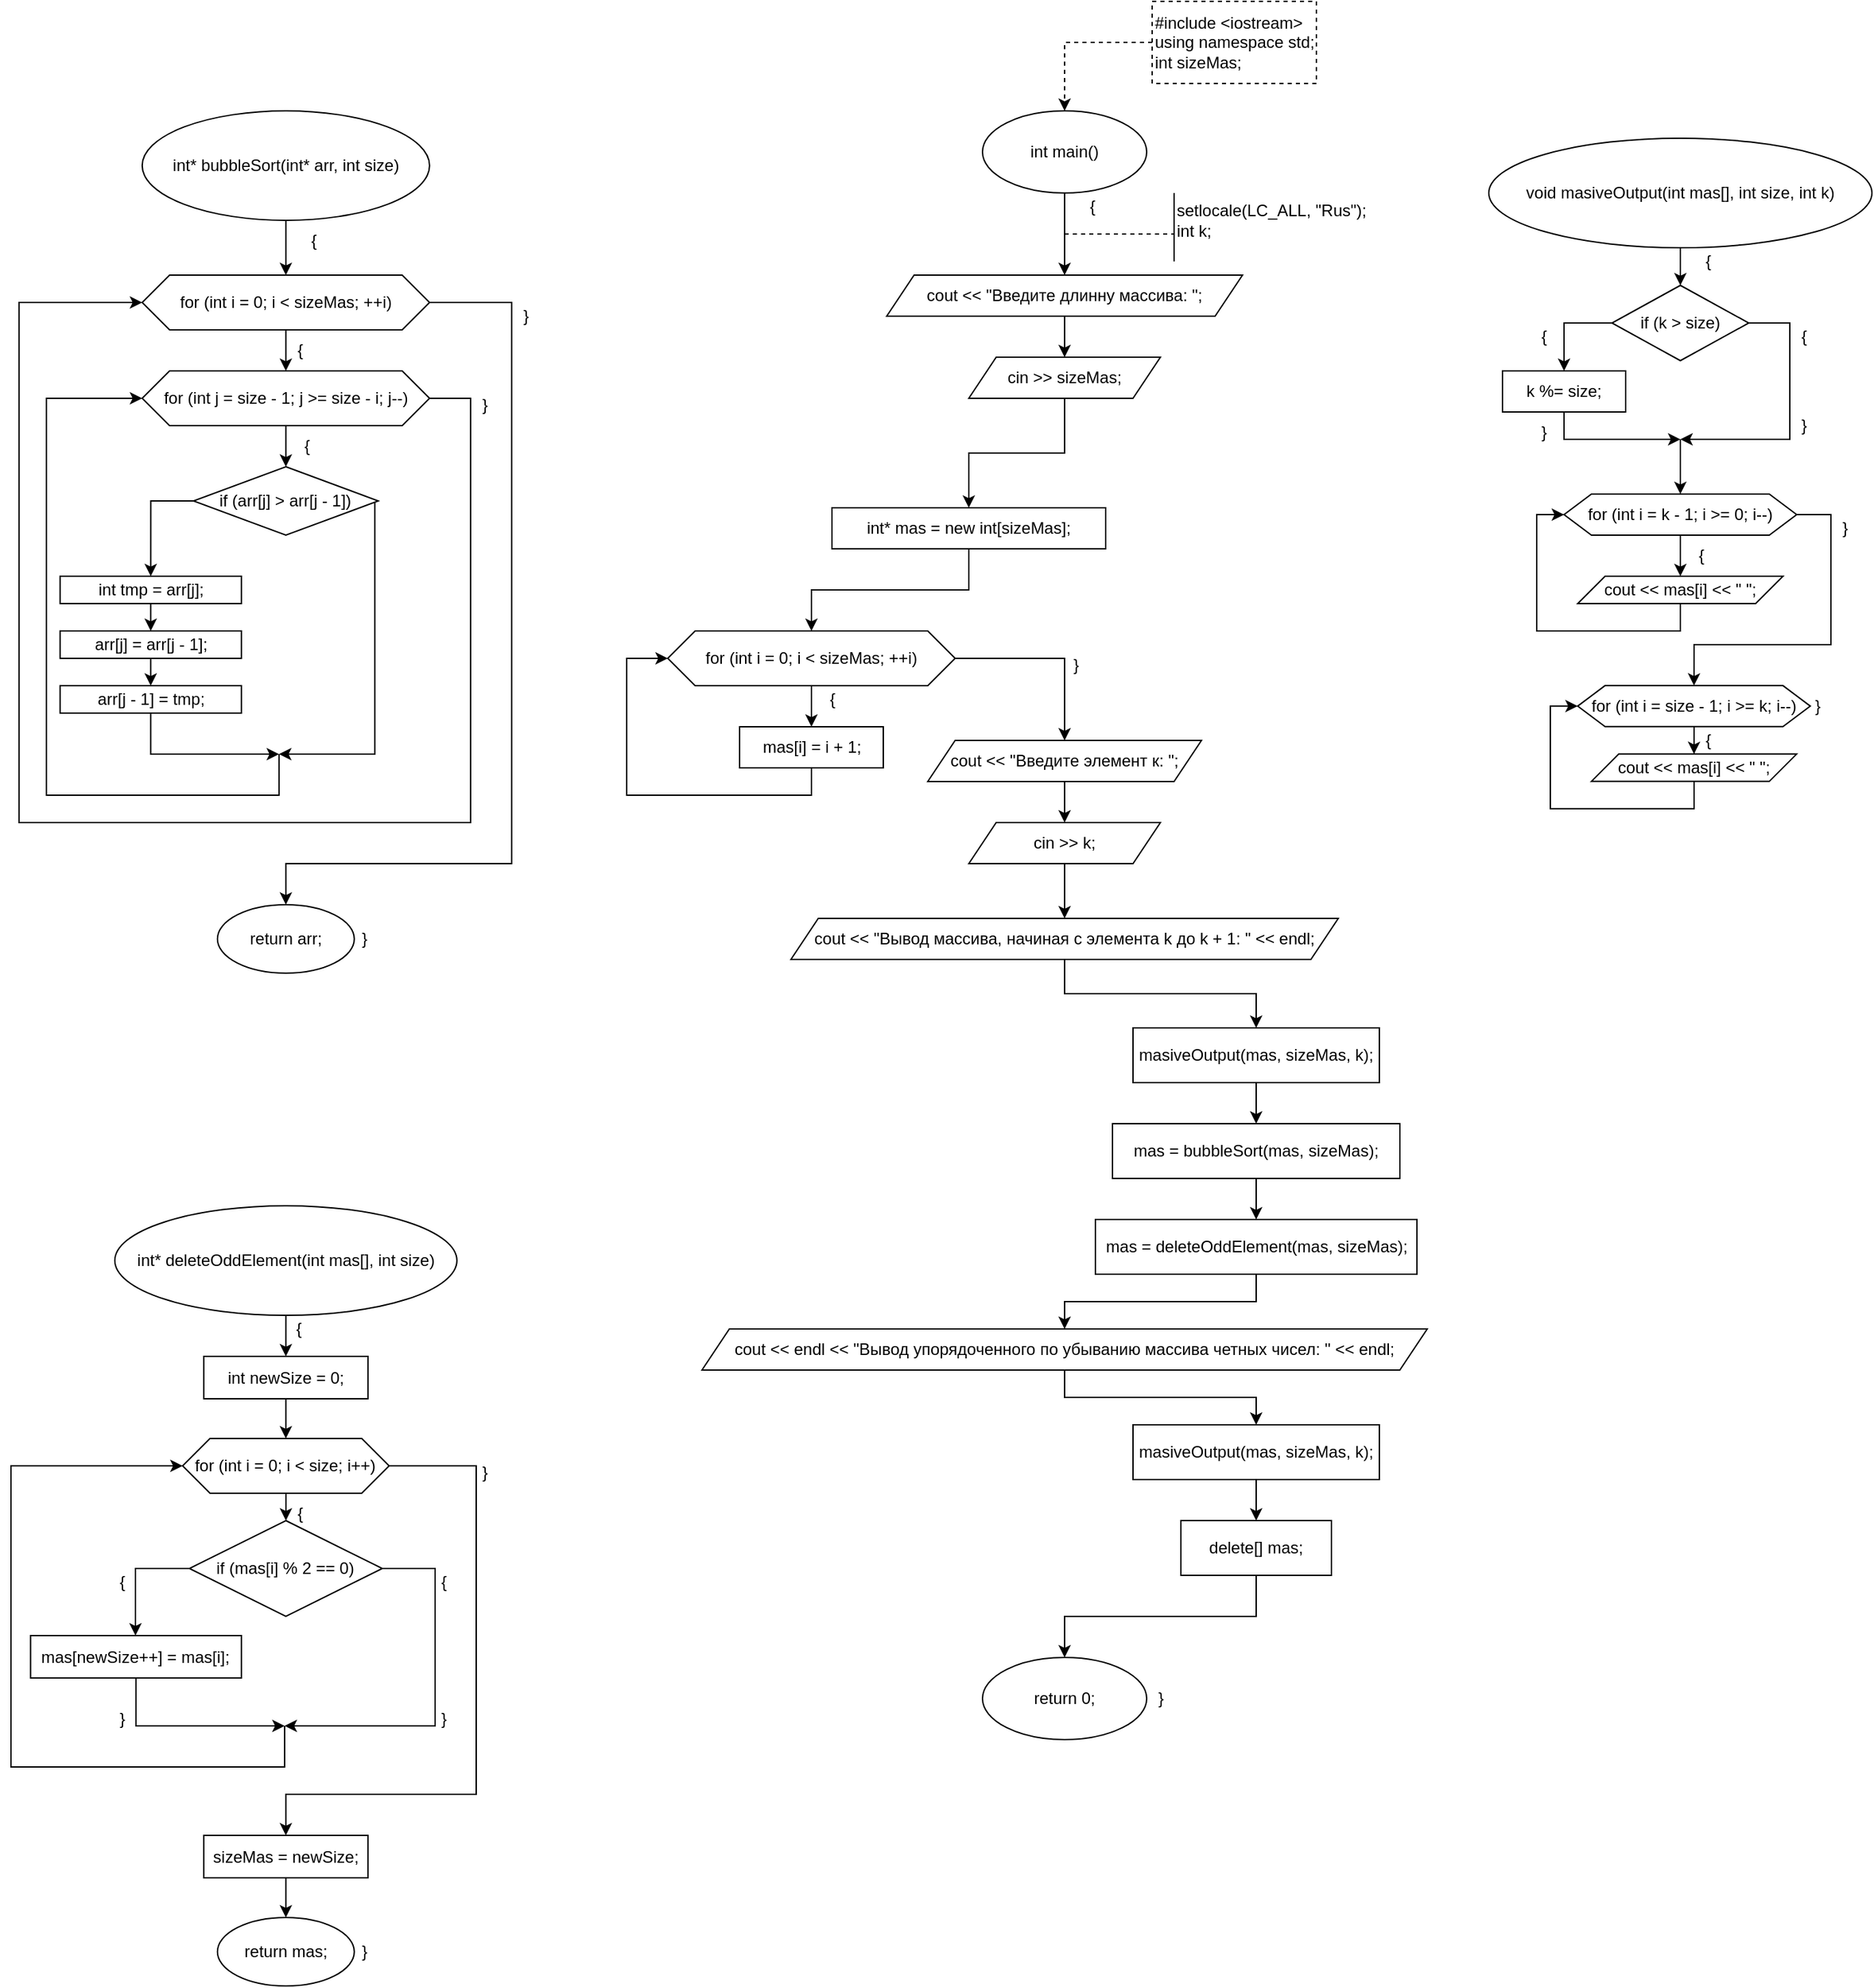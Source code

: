<mxfile version="20.8.16" type="device"><diagram name="Страница 1" id="vU2kvbNU-Gr-jd0gziIo"><mxGraphModel dx="1825" dy="1197" grid="1" gridSize="10" guides="1" tooltips="1" connect="1" arrows="1" fold="1" page="1" pageScale="1" pageWidth="827" pageHeight="1169" math="0" shadow="0"><root><mxCell id="0"/><mxCell id="1" parent="0"/><mxCell id="KVz76i5MHWhz8KawDyXK-8" style="edgeStyle=orthogonalEdgeStyle;rounded=0;orthogonalLoop=1;jettySize=auto;html=1;entryX=0.5;entryY=0;entryDx=0;entryDy=0;" edge="1" parent="1" source="KVz76i5MHWhz8KawDyXK-1" target="KVz76i5MHWhz8KawDyXK-6"><mxGeometry relative="1" as="geometry"/></mxCell><mxCell id="KVz76i5MHWhz8KawDyXK-1" value="int main()" style="ellipse;whiteSpace=wrap;html=1;" vertex="1" parent="1"><mxGeometry x="290" y="190" width="120" height="60" as="geometry"/></mxCell><mxCell id="KVz76i5MHWhz8KawDyXK-3" style="edgeStyle=orthogonalEdgeStyle;rounded=0;orthogonalLoop=1;jettySize=auto;html=1;entryX=0.5;entryY=0;entryDx=0;entryDy=0;dashed=1;" edge="1" parent="1" source="KVz76i5MHWhz8KawDyXK-2" target="KVz76i5MHWhz8KawDyXK-1"><mxGeometry relative="1" as="geometry"/></mxCell><mxCell id="KVz76i5MHWhz8KawDyXK-2" value="&lt;div&gt;#include &amp;lt;iostream&amp;gt;&lt;/div&gt;&lt;div&gt;using namespace std;&lt;/div&gt;&lt;div&gt;int sizeMas;&lt;/div&gt;" style="rounded=0;whiteSpace=wrap;html=1;dashed=1;align=left;" vertex="1" parent="1"><mxGeometry x="414" y="110" width="120" height="60" as="geometry"/></mxCell><mxCell id="KVz76i5MHWhz8KawDyXK-9" style="edgeStyle=orthogonalEdgeStyle;rounded=0;orthogonalLoop=1;jettySize=auto;html=1;entryX=0.5;entryY=0;entryDx=0;entryDy=0;" edge="1" parent="1" source="KVz76i5MHWhz8KawDyXK-6" target="KVz76i5MHWhz8KawDyXK-7"><mxGeometry relative="1" as="geometry"/></mxCell><mxCell id="KVz76i5MHWhz8KawDyXK-6" value="cout &amp;lt;&amp;lt; &quot;Введите длинну массива: &quot;;" style="shape=parallelogram;perimeter=parallelogramPerimeter;whiteSpace=wrap;html=1;fixedSize=1;" vertex="1" parent="1"><mxGeometry x="220" y="310" width="260" height="30" as="geometry"/></mxCell><mxCell id="KVz76i5MHWhz8KawDyXK-22" style="edgeStyle=orthogonalEdgeStyle;rounded=0;orthogonalLoop=1;jettySize=auto;html=1;entryX=0.5;entryY=0;entryDx=0;entryDy=0;" edge="1" parent="1" source="KVz76i5MHWhz8KawDyXK-7" target="KVz76i5MHWhz8KawDyXK-20"><mxGeometry relative="1" as="geometry"/></mxCell><mxCell id="KVz76i5MHWhz8KawDyXK-7" value="cin &amp;gt;&amp;gt; sizeMas;" style="shape=parallelogram;perimeter=parallelogramPerimeter;whiteSpace=wrap;html=1;fixedSize=1;" vertex="1" parent="1"><mxGeometry x="280" y="370" width="140" height="30" as="geometry"/></mxCell><mxCell id="KVz76i5MHWhz8KawDyXK-10" value="" style="endArrow=none;dashed=1;html=1;rounded=0;" edge="1" parent="1"><mxGeometry width="50" height="50" relative="1" as="geometry"><mxPoint x="350" y="280" as="sourcePoint"/><mxPoint x="430" y="280" as="targetPoint"/></mxGeometry></mxCell><mxCell id="KVz76i5MHWhz8KawDyXK-11" value="" style="endArrow=none;html=1;rounded=0;" edge="1" parent="1"><mxGeometry width="50" height="50" relative="1" as="geometry"><mxPoint x="430" y="300" as="sourcePoint"/><mxPoint x="430" y="250" as="targetPoint"/></mxGeometry></mxCell><mxCell id="KVz76i5MHWhz8KawDyXK-13" value="&lt;div&gt;setlocale(LC_ALL, &quot;Rus&quot;);&lt;/div&gt;&lt;div&gt;&#9;int k;&lt;/div&gt;" style="text;html=1;align=left;verticalAlign=middle;resizable=0;points=[];autosize=1;strokeColor=none;fillColor=none;" vertex="1" parent="1"><mxGeometry x="430" y="250" width="160" height="40" as="geometry"/></mxCell><mxCell id="KVz76i5MHWhz8KawDyXK-37" style="edgeStyle=orthogonalEdgeStyle;rounded=0;orthogonalLoop=1;jettySize=auto;html=1;entryX=0.5;entryY=0;entryDx=0;entryDy=0;" edge="1" parent="1" source="KVz76i5MHWhz8KawDyXK-14" target="KVz76i5MHWhz8KawDyXK-36"><mxGeometry relative="1" as="geometry"/></mxCell><mxCell id="KVz76i5MHWhz8KawDyXK-14" value="cout &amp;lt;&amp;lt; &quot;Вывод массива, начиная с элемента k до k + 1: &quot; &amp;lt;&amp;lt; endl;" style="shape=parallelogram;perimeter=parallelogramPerimeter;whiteSpace=wrap;html=1;fixedSize=1;" vertex="1" parent="1"><mxGeometry x="150" y="780" width="400" height="30" as="geometry"/></mxCell><mxCell id="KVz76i5MHWhz8KawDyXK-23" style="edgeStyle=orthogonalEdgeStyle;rounded=0;orthogonalLoop=1;jettySize=auto;html=1;entryX=0.5;entryY=0;entryDx=0;entryDy=0;" edge="1" parent="1" source="KVz76i5MHWhz8KawDyXK-20" target="KVz76i5MHWhz8KawDyXK-21"><mxGeometry relative="1" as="geometry"/></mxCell><mxCell id="KVz76i5MHWhz8KawDyXK-20" value="int* mas = new int[sizeMas];" style="rounded=0;whiteSpace=wrap;html=1;" vertex="1" parent="1"><mxGeometry x="180" y="480" width="200" height="30" as="geometry"/></mxCell><mxCell id="KVz76i5MHWhz8KawDyXK-29" style="edgeStyle=orthogonalEdgeStyle;rounded=0;orthogonalLoop=1;jettySize=auto;html=1;entryX=0.5;entryY=0;entryDx=0;entryDy=0;" edge="1" parent="1" source="KVz76i5MHWhz8KawDyXK-21" target="KVz76i5MHWhz8KawDyXK-28"><mxGeometry relative="1" as="geometry"/></mxCell><mxCell id="KVz76i5MHWhz8KawDyXK-33" style="edgeStyle=orthogonalEdgeStyle;rounded=0;orthogonalLoop=1;jettySize=auto;html=1;entryX=0.5;entryY=0;entryDx=0;entryDy=0;" edge="1" parent="1" source="KVz76i5MHWhz8KawDyXK-21" target="KVz76i5MHWhz8KawDyXK-31"><mxGeometry relative="1" as="geometry"><Array as="points"><mxPoint x="350" y="590"/></Array></mxGeometry></mxCell><mxCell id="KVz76i5MHWhz8KawDyXK-21" value="for (int i = 0; i &amp;lt; sizeMas; ++i)" style="shape=hexagon;perimeter=hexagonPerimeter2;whiteSpace=wrap;html=1;fixedSize=1;" vertex="1" parent="1"><mxGeometry x="60" y="570" width="210" height="40" as="geometry"/></mxCell><mxCell id="KVz76i5MHWhz8KawDyXK-24" value="{" style="text;html=1;align=center;verticalAlign=middle;resizable=0;points=[];autosize=1;strokeColor=none;fillColor=none;" vertex="1" parent="1"><mxGeometry x="355" y="245" width="30" height="30" as="geometry"/></mxCell><mxCell id="KVz76i5MHWhz8KawDyXK-30" style="edgeStyle=orthogonalEdgeStyle;rounded=0;orthogonalLoop=1;jettySize=auto;html=1;entryX=0;entryY=0.5;entryDx=0;entryDy=0;" edge="1" parent="1" source="KVz76i5MHWhz8KawDyXK-28" target="KVz76i5MHWhz8KawDyXK-21"><mxGeometry relative="1" as="geometry"><Array as="points"><mxPoint x="165" y="690"/><mxPoint x="30" y="690"/><mxPoint x="30" y="590"/></Array></mxGeometry></mxCell><mxCell id="KVz76i5MHWhz8KawDyXK-28" value="mas[i] = i + 1;" style="rounded=0;whiteSpace=wrap;html=1;" vertex="1" parent="1"><mxGeometry x="112.5" y="640" width="105" height="30" as="geometry"/></mxCell><mxCell id="KVz76i5MHWhz8KawDyXK-34" style="edgeStyle=orthogonalEdgeStyle;rounded=0;orthogonalLoop=1;jettySize=auto;html=1;entryX=0.5;entryY=0;entryDx=0;entryDy=0;" edge="1" parent="1" source="KVz76i5MHWhz8KawDyXK-31" target="KVz76i5MHWhz8KawDyXK-32"><mxGeometry relative="1" as="geometry"/></mxCell><mxCell id="KVz76i5MHWhz8KawDyXK-31" value="cout &amp;lt;&amp;lt; &quot;Введите элемент к: &quot;;" style="shape=parallelogram;perimeter=parallelogramPerimeter;whiteSpace=wrap;html=1;fixedSize=1;" vertex="1" parent="1"><mxGeometry x="250" y="650" width="200" height="30" as="geometry"/></mxCell><mxCell id="KVz76i5MHWhz8KawDyXK-35" style="edgeStyle=orthogonalEdgeStyle;rounded=0;orthogonalLoop=1;jettySize=auto;html=1;entryX=0.5;entryY=0;entryDx=0;entryDy=0;" edge="1" parent="1" source="KVz76i5MHWhz8KawDyXK-32" target="KVz76i5MHWhz8KawDyXK-14"><mxGeometry relative="1" as="geometry"/></mxCell><mxCell id="KVz76i5MHWhz8KawDyXK-32" value="cin &amp;gt;&amp;gt; k;" style="shape=parallelogram;perimeter=parallelogramPerimeter;whiteSpace=wrap;html=1;fixedSize=1;" vertex="1" parent="1"><mxGeometry x="280" y="710" width="140" height="30" as="geometry"/></mxCell><mxCell id="KVz76i5MHWhz8KawDyXK-43" style="edgeStyle=orthogonalEdgeStyle;rounded=0;orthogonalLoop=1;jettySize=auto;html=1;entryX=0.5;entryY=0;entryDx=0;entryDy=0;" edge="1" parent="1" source="KVz76i5MHWhz8KawDyXK-36" target="KVz76i5MHWhz8KawDyXK-39"><mxGeometry relative="1" as="geometry"/></mxCell><mxCell id="KVz76i5MHWhz8KawDyXK-36" value="masiveOutput(mas, sizeMas, k);" style="rounded=0;whiteSpace=wrap;html=1;" vertex="1" parent="1"><mxGeometry x="400" y="860" width="180" height="40" as="geometry"/></mxCell><mxCell id="KVz76i5MHWhz8KawDyXK-44" style="edgeStyle=orthogonalEdgeStyle;rounded=0;orthogonalLoop=1;jettySize=auto;html=1;entryX=0.5;entryY=0;entryDx=0;entryDy=0;" edge="1" parent="1" source="KVz76i5MHWhz8KawDyXK-39" target="KVz76i5MHWhz8KawDyXK-40"><mxGeometry relative="1" as="geometry"/></mxCell><mxCell id="KVz76i5MHWhz8KawDyXK-39" value="mas = bubbleSort(mas, sizeMas);" style="rounded=0;whiteSpace=wrap;html=1;" vertex="1" parent="1"><mxGeometry x="385" y="930" width="210" height="40" as="geometry"/></mxCell><mxCell id="KVz76i5MHWhz8KawDyXK-46" style="edgeStyle=orthogonalEdgeStyle;rounded=0;orthogonalLoop=1;jettySize=auto;html=1;entryX=0.5;entryY=0;entryDx=0;entryDy=0;" edge="1" parent="1" source="KVz76i5MHWhz8KawDyXK-40" target="KVz76i5MHWhz8KawDyXK-45"><mxGeometry relative="1" as="geometry"><Array as="points"><mxPoint x="490" y="1060"/><mxPoint x="350" y="1060"/></Array></mxGeometry></mxCell><mxCell id="KVz76i5MHWhz8KawDyXK-40" value="mas = deleteOddElement(mas, sizeMas);" style="rounded=0;whiteSpace=wrap;html=1;" vertex="1" parent="1"><mxGeometry x="372.5" y="1000" width="235" height="40" as="geometry"/></mxCell><mxCell id="KVz76i5MHWhz8KawDyXK-48" style="edgeStyle=orthogonalEdgeStyle;rounded=0;orthogonalLoop=1;jettySize=auto;html=1;entryX=0.5;entryY=0;entryDx=0;entryDy=0;" edge="1" parent="1" source="KVz76i5MHWhz8KawDyXK-45" target="KVz76i5MHWhz8KawDyXK-47"><mxGeometry relative="1" as="geometry"/></mxCell><mxCell id="KVz76i5MHWhz8KawDyXK-45" value="cout &amp;lt;&amp;lt; endl &amp;lt;&amp;lt; &quot;Вывод упорядоченного по убыванию массива четных чисел: &quot; &amp;lt;&amp;lt; endl;" style="shape=parallelogram;perimeter=parallelogramPerimeter;whiteSpace=wrap;html=1;fixedSize=1;" vertex="1" parent="1"><mxGeometry x="85" y="1080" width="530" height="30" as="geometry"/></mxCell><mxCell id="KVz76i5MHWhz8KawDyXK-50" style="edgeStyle=orthogonalEdgeStyle;rounded=0;orthogonalLoop=1;jettySize=auto;html=1;entryX=0.5;entryY=0;entryDx=0;entryDy=0;" edge="1" parent="1" source="KVz76i5MHWhz8KawDyXK-47" target="KVz76i5MHWhz8KawDyXK-49"><mxGeometry relative="1" as="geometry"/></mxCell><mxCell id="KVz76i5MHWhz8KawDyXK-47" value="masiveOutput(mas, sizeMas, k);" style="rounded=0;whiteSpace=wrap;html=1;" vertex="1" parent="1"><mxGeometry x="400" y="1150" width="180" height="40" as="geometry"/></mxCell><mxCell id="KVz76i5MHWhz8KawDyXK-52" style="edgeStyle=orthogonalEdgeStyle;rounded=0;orthogonalLoop=1;jettySize=auto;html=1;entryX=0.5;entryY=0;entryDx=0;entryDy=0;" edge="1" parent="1" source="KVz76i5MHWhz8KawDyXK-49" target="KVz76i5MHWhz8KawDyXK-51"><mxGeometry relative="1" as="geometry"><Array as="points"><mxPoint x="490" y="1290"/><mxPoint x="350" y="1290"/></Array></mxGeometry></mxCell><mxCell id="KVz76i5MHWhz8KawDyXK-49" value="delete[] mas;" style="rounded=0;whiteSpace=wrap;html=1;" vertex="1" parent="1"><mxGeometry x="435" y="1220" width="110" height="40" as="geometry"/></mxCell><mxCell id="KVz76i5MHWhz8KawDyXK-51" value="return 0;" style="ellipse;whiteSpace=wrap;html=1;" vertex="1" parent="1"><mxGeometry x="290" y="1320" width="120" height="60" as="geometry"/></mxCell><mxCell id="KVz76i5MHWhz8KawDyXK-53" value="}&lt;br&gt;" style="text;html=1;align=center;verticalAlign=middle;resizable=0;points=[];autosize=1;strokeColor=none;fillColor=none;" vertex="1" parent="1"><mxGeometry x="405" y="1335" width="30" height="30" as="geometry"/></mxCell><mxCell id="KVz76i5MHWhz8KawDyXK-56" value="}" style="text;html=1;align=center;verticalAlign=middle;resizable=0;points=[];autosize=1;strokeColor=none;fillColor=none;" vertex="1" parent="1"><mxGeometry x="342.5" y="580" width="30" height="30" as="geometry"/></mxCell><mxCell id="KVz76i5MHWhz8KawDyXK-57" value="{" style="text;html=1;align=center;verticalAlign=middle;resizable=0;points=[];autosize=1;strokeColor=none;fillColor=none;" vertex="1" parent="1"><mxGeometry x="165" y="605" width="30" height="30" as="geometry"/></mxCell><mxCell id="KVz76i5MHWhz8KawDyXK-60" style="edgeStyle=orthogonalEdgeStyle;rounded=0;orthogonalLoop=1;jettySize=auto;html=1;entryX=0.5;entryY=0;entryDx=0;entryDy=0;" edge="1" parent="1" source="KVz76i5MHWhz8KawDyXK-58" target="KVz76i5MHWhz8KawDyXK-59"><mxGeometry relative="1" as="geometry"/></mxCell><mxCell id="KVz76i5MHWhz8KawDyXK-58" value="int* bubbleSort(int* arr, int size)" style="ellipse;whiteSpace=wrap;html=1;" vertex="1" parent="1"><mxGeometry x="-324.09" y="190" width="210" height="80" as="geometry"/></mxCell><mxCell id="KVz76i5MHWhz8KawDyXK-63" style="edgeStyle=orthogonalEdgeStyle;rounded=0;orthogonalLoop=1;jettySize=auto;html=1;entryX=0.5;entryY=0;entryDx=0;entryDy=0;" edge="1" parent="1" source="KVz76i5MHWhz8KawDyXK-59" target="KVz76i5MHWhz8KawDyXK-62"><mxGeometry relative="1" as="geometry"/></mxCell><mxCell id="KVz76i5MHWhz8KawDyXK-83" style="edgeStyle=orthogonalEdgeStyle;rounded=0;orthogonalLoop=1;jettySize=auto;html=1;entryX=0.5;entryY=0;entryDx=0;entryDy=0;" edge="1" parent="1" source="KVz76i5MHWhz8KawDyXK-59" target="KVz76i5MHWhz8KawDyXK-82"><mxGeometry relative="1" as="geometry"><Array as="points"><mxPoint x="-54.09" y="330"/><mxPoint x="-54.09" y="740"/><mxPoint x="-219.09" y="740"/></Array></mxGeometry></mxCell><mxCell id="KVz76i5MHWhz8KawDyXK-59" value="for (int i = 0; i &amp;lt; sizeMas; ++i)" style="shape=hexagon;perimeter=hexagonPerimeter2;whiteSpace=wrap;html=1;fixedSize=1;" vertex="1" parent="1"><mxGeometry x="-324.09" y="310" width="210" height="40" as="geometry"/></mxCell><mxCell id="KVz76i5MHWhz8KawDyXK-61" value="{" style="text;html=1;align=center;verticalAlign=middle;resizable=0;points=[];autosize=1;strokeColor=none;fillColor=none;" vertex="1" parent="1"><mxGeometry x="-214.09" y="270" width="30" height="30" as="geometry"/></mxCell><mxCell id="KVz76i5MHWhz8KawDyXK-65" style="edgeStyle=orthogonalEdgeStyle;rounded=0;orthogonalLoop=1;jettySize=auto;html=1;entryX=0.5;entryY=0;entryDx=0;entryDy=0;" edge="1" parent="1" source="KVz76i5MHWhz8KawDyXK-62" target="KVz76i5MHWhz8KawDyXK-64"><mxGeometry relative="1" as="geometry"/></mxCell><mxCell id="KVz76i5MHWhz8KawDyXK-81" style="edgeStyle=orthogonalEdgeStyle;rounded=0;orthogonalLoop=1;jettySize=auto;html=1;entryX=0;entryY=0.5;entryDx=0;entryDy=0;" edge="1" parent="1" source="KVz76i5MHWhz8KawDyXK-62" target="KVz76i5MHWhz8KawDyXK-59"><mxGeometry relative="1" as="geometry"><Array as="points"><mxPoint x="-84.09" y="400"/><mxPoint x="-84.09" y="710"/><mxPoint x="-414.09" y="710"/><mxPoint x="-414.09" y="330"/></Array></mxGeometry></mxCell><mxCell id="KVz76i5MHWhz8KawDyXK-62" value="for (int j = size - 1; j &amp;gt;= size - i; j--)" style="shape=hexagon;perimeter=hexagonPerimeter2;whiteSpace=wrap;html=1;fixedSize=1;" vertex="1" parent="1"><mxGeometry x="-324.09" y="380" width="210" height="40" as="geometry"/></mxCell><mxCell id="KVz76i5MHWhz8KawDyXK-73" style="edgeStyle=orthogonalEdgeStyle;rounded=0;orthogonalLoop=1;jettySize=auto;html=1;entryX=0.5;entryY=0;entryDx=0;entryDy=0;" edge="1" parent="1" source="KVz76i5MHWhz8KawDyXK-64" target="KVz76i5MHWhz8KawDyXK-67"><mxGeometry relative="1" as="geometry"><Array as="points"><mxPoint x="-318.09" y="475"/></Array></mxGeometry></mxCell><mxCell id="KVz76i5MHWhz8KawDyXK-79" style="edgeStyle=orthogonalEdgeStyle;rounded=0;orthogonalLoop=1;jettySize=auto;html=1;" edge="1" parent="1" source="KVz76i5MHWhz8KawDyXK-64"><mxGeometry relative="1" as="geometry"><mxPoint x="-224.09" y="660" as="targetPoint"/><Array as="points"><mxPoint x="-154.09" y="660"/><mxPoint x="-224.09" y="660"/></Array></mxGeometry></mxCell><mxCell id="KVz76i5MHWhz8KawDyXK-64" value="if (arr[j] &amp;gt; arr[j - 1])" style="rhombus;whiteSpace=wrap;html=1;" vertex="1" parent="1"><mxGeometry x="-286.59" y="450" width="135" height="50" as="geometry"/></mxCell><mxCell id="KVz76i5MHWhz8KawDyXK-74" style="edgeStyle=orthogonalEdgeStyle;rounded=0;orthogonalLoop=1;jettySize=auto;html=1;entryX=0.5;entryY=0;entryDx=0;entryDy=0;" edge="1" parent="1" source="KVz76i5MHWhz8KawDyXK-67" target="KVz76i5MHWhz8KawDyXK-68"><mxGeometry relative="1" as="geometry"/></mxCell><mxCell id="KVz76i5MHWhz8KawDyXK-67" value="int tmp = arr[j];" style="rounded=0;whiteSpace=wrap;html=1;" vertex="1" parent="1"><mxGeometry x="-384.09" y="530" width="132.5" height="20" as="geometry"/></mxCell><mxCell id="KVz76i5MHWhz8KawDyXK-75" style="edgeStyle=orthogonalEdgeStyle;rounded=0;orthogonalLoop=1;jettySize=auto;html=1;entryX=0.5;entryY=0;entryDx=0;entryDy=0;" edge="1" parent="1" source="KVz76i5MHWhz8KawDyXK-68" target="KVz76i5MHWhz8KawDyXK-69"><mxGeometry relative="1" as="geometry"/></mxCell><mxCell id="KVz76i5MHWhz8KawDyXK-68" value="arr[j] = arr[j - 1];" style="rounded=0;whiteSpace=wrap;html=1;" vertex="1" parent="1"><mxGeometry x="-384.09" y="570" width="132.5" height="20" as="geometry"/></mxCell><mxCell id="KVz76i5MHWhz8KawDyXK-77" style="edgeStyle=orthogonalEdgeStyle;rounded=0;orthogonalLoop=1;jettySize=auto;html=1;" edge="1" parent="1" source="KVz76i5MHWhz8KawDyXK-69"><mxGeometry relative="1" as="geometry"><mxPoint x="-224.09" y="660" as="targetPoint"/><Array as="points"><mxPoint x="-318.09" y="660"/><mxPoint x="-224.09" y="660"/></Array></mxGeometry></mxCell><mxCell id="KVz76i5MHWhz8KawDyXK-69" value="arr[j - 1] = tmp;" style="rounded=0;whiteSpace=wrap;html=1;" vertex="1" parent="1"><mxGeometry x="-384.09" y="610" width="132.5" height="20" as="geometry"/></mxCell><mxCell id="KVz76i5MHWhz8KawDyXK-80" value="" style="endArrow=classic;html=1;rounded=0;entryX=0;entryY=0.5;entryDx=0;entryDy=0;" edge="1" parent="1" target="KVz76i5MHWhz8KawDyXK-62"><mxGeometry width="50" height="50" relative="1" as="geometry"><mxPoint x="-224.09" y="660" as="sourcePoint"/><mxPoint x="-204.09" y="720" as="targetPoint"/><Array as="points"><mxPoint x="-224.09" y="690"/><mxPoint x="-324.09" y="690"/><mxPoint x="-394.09" y="690"/><mxPoint x="-394.09" y="400"/></Array></mxGeometry></mxCell><mxCell id="KVz76i5MHWhz8KawDyXK-82" value="return arr;" style="ellipse;whiteSpace=wrap;html=1;" vertex="1" parent="1"><mxGeometry x="-269.09" y="770" width="100" height="50" as="geometry"/></mxCell><mxCell id="KVz76i5MHWhz8KawDyXK-84" value="{" style="text;html=1;align=center;verticalAlign=middle;resizable=0;points=[];autosize=1;strokeColor=none;fillColor=none;" vertex="1" parent="1"><mxGeometry x="-219.09" y="420" width="30" height="30" as="geometry"/></mxCell><mxCell id="KVz76i5MHWhz8KawDyXK-85" value="{" style="text;html=1;align=center;verticalAlign=middle;resizable=0;points=[];autosize=1;strokeColor=none;fillColor=none;" vertex="1" parent="1"><mxGeometry x="-224.09" y="350" width="30" height="30" as="geometry"/></mxCell><mxCell id="KVz76i5MHWhz8KawDyXK-86" value="}" style="text;html=1;align=center;verticalAlign=middle;resizable=0;points=[];autosize=1;strokeColor=none;fillColor=none;" vertex="1" parent="1"><mxGeometry x="-59.09" y="325" width="30" height="30" as="geometry"/></mxCell><mxCell id="KVz76i5MHWhz8KawDyXK-87" value="}" style="text;html=1;align=center;verticalAlign=middle;resizable=0;points=[];autosize=1;strokeColor=none;fillColor=none;" vertex="1" parent="1"><mxGeometry x="-89.09" y="390" width="30" height="30" as="geometry"/></mxCell><mxCell id="KVz76i5MHWhz8KawDyXK-88" value="}" style="text;html=1;align=center;verticalAlign=middle;resizable=0;points=[];autosize=1;strokeColor=none;fillColor=none;" vertex="1" parent="1"><mxGeometry x="-176.59" y="780" width="30" height="30" as="geometry"/></mxCell><mxCell id="KVz76i5MHWhz8KawDyXK-95" style="edgeStyle=orthogonalEdgeStyle;rounded=0;orthogonalLoop=1;jettySize=auto;html=1;entryX=0.5;entryY=0;entryDx=0;entryDy=0;" edge="1" parent="1" source="KVz76i5MHWhz8KawDyXK-91" target="KVz76i5MHWhz8KawDyXK-92"><mxGeometry relative="1" as="geometry"/></mxCell><mxCell id="KVz76i5MHWhz8KawDyXK-91" value="void masiveOutput(int mas[], int size, int k)" style="ellipse;whiteSpace=wrap;html=1;" vertex="1" parent="1"><mxGeometry x="660" y="210" width="280" height="80" as="geometry"/></mxCell><mxCell id="KVz76i5MHWhz8KawDyXK-94" style="edgeStyle=orthogonalEdgeStyle;rounded=0;orthogonalLoop=1;jettySize=auto;html=1;entryX=0.5;entryY=0;entryDx=0;entryDy=0;" edge="1" parent="1" source="KVz76i5MHWhz8KawDyXK-92" target="KVz76i5MHWhz8KawDyXK-93"><mxGeometry relative="1" as="geometry"><Array as="points"><mxPoint x="715" y="345"/></Array></mxGeometry></mxCell><mxCell id="KVz76i5MHWhz8KawDyXK-100" style="edgeStyle=orthogonalEdgeStyle;rounded=0;orthogonalLoop=1;jettySize=auto;html=1;" edge="1" parent="1" source="KVz76i5MHWhz8KawDyXK-92"><mxGeometry relative="1" as="geometry"><mxPoint x="800" y="430" as="targetPoint"/><Array as="points"><mxPoint x="880" y="345"/><mxPoint x="880" y="430"/><mxPoint x="800" y="430"/></Array></mxGeometry></mxCell><mxCell id="KVz76i5MHWhz8KawDyXK-92" value="if (k &amp;gt; size)" style="rhombus;whiteSpace=wrap;html=1;" vertex="1" parent="1"><mxGeometry x="750" y="317.5" width="100" height="55" as="geometry"/></mxCell><mxCell id="KVz76i5MHWhz8KawDyXK-98" style="edgeStyle=orthogonalEdgeStyle;rounded=0;orthogonalLoop=1;jettySize=auto;html=1;" edge="1" parent="1" source="KVz76i5MHWhz8KawDyXK-93"><mxGeometry relative="1" as="geometry"><mxPoint x="800" y="430" as="targetPoint"/><Array as="points"><mxPoint x="715" y="430"/><mxPoint x="800" y="430"/></Array></mxGeometry></mxCell><mxCell id="KVz76i5MHWhz8KawDyXK-93" value="k %= size;" style="rounded=0;whiteSpace=wrap;html=1;" vertex="1" parent="1"><mxGeometry x="670" y="380" width="90" height="30" as="geometry"/></mxCell><mxCell id="KVz76i5MHWhz8KawDyXK-105" style="edgeStyle=orthogonalEdgeStyle;rounded=0;orthogonalLoop=1;jettySize=auto;html=1;entryX=0.5;entryY=0;entryDx=0;entryDy=0;" edge="1" parent="1" source="KVz76i5MHWhz8KawDyXK-96" target="KVz76i5MHWhz8KawDyXK-104"><mxGeometry relative="1" as="geometry"/></mxCell><mxCell id="KVz76i5MHWhz8KawDyXK-110" style="edgeStyle=orthogonalEdgeStyle;rounded=0;orthogonalLoop=1;jettySize=auto;html=1;entryX=0.5;entryY=0;entryDx=0;entryDy=0;" edge="1" parent="1" source="KVz76i5MHWhz8KawDyXK-96" target="KVz76i5MHWhz8KawDyXK-108"><mxGeometry relative="1" as="geometry"><Array as="points"><mxPoint x="910" y="485"/><mxPoint x="910" y="580"/><mxPoint x="810" y="580"/></Array></mxGeometry></mxCell><mxCell id="KVz76i5MHWhz8KawDyXK-96" value="for (int i = k - 1; i &amp;gt;= 0; i--)" style="shape=hexagon;perimeter=hexagonPerimeter2;whiteSpace=wrap;html=1;fixedSize=1;" vertex="1" parent="1"><mxGeometry x="715" y="470" width="170" height="30" as="geometry"/></mxCell><mxCell id="KVz76i5MHWhz8KawDyXK-101" value="" style="endArrow=classic;html=1;rounded=0;entryX=0.5;entryY=0;entryDx=0;entryDy=0;" edge="1" parent="1" target="KVz76i5MHWhz8KawDyXK-96"><mxGeometry width="50" height="50" relative="1" as="geometry"><mxPoint x="800" y="430" as="sourcePoint"/><mxPoint x="860" y="430" as="targetPoint"/></mxGeometry></mxCell><mxCell id="KVz76i5MHWhz8KawDyXK-106" style="edgeStyle=orthogonalEdgeStyle;rounded=0;orthogonalLoop=1;jettySize=auto;html=1;entryX=0;entryY=0.5;entryDx=0;entryDy=0;" edge="1" parent="1" source="KVz76i5MHWhz8KawDyXK-104" target="KVz76i5MHWhz8KawDyXK-96"><mxGeometry relative="1" as="geometry"><Array as="points"><mxPoint x="800" y="570"/><mxPoint x="695" y="570"/><mxPoint x="695" y="485"/></Array></mxGeometry></mxCell><mxCell id="KVz76i5MHWhz8KawDyXK-104" value="cout &amp;lt;&amp;lt; mas[i] &amp;lt;&amp;lt; &quot; &quot;;" style="shape=parallelogram;perimeter=parallelogramPerimeter;whiteSpace=wrap;html=1;fixedSize=1;" vertex="1" parent="1"><mxGeometry x="725" y="530" width="150" height="20" as="geometry"/></mxCell><mxCell id="KVz76i5MHWhz8KawDyXK-107" value="{" style="text;html=1;align=center;verticalAlign=middle;resizable=0;points=[];autosize=1;strokeColor=none;fillColor=none;" vertex="1" parent="1"><mxGeometry x="800" y="500" width="30" height="30" as="geometry"/></mxCell><mxCell id="KVz76i5MHWhz8KawDyXK-111" style="edgeStyle=orthogonalEdgeStyle;rounded=0;orthogonalLoop=1;jettySize=auto;html=1;entryX=0.5;entryY=0;entryDx=0;entryDy=0;" edge="1" parent="1" source="KVz76i5MHWhz8KawDyXK-108" target="KVz76i5MHWhz8KawDyXK-109"><mxGeometry relative="1" as="geometry"/></mxCell><mxCell id="KVz76i5MHWhz8KawDyXK-108" value="for (int i = size - 1; i &amp;gt;= k; i--)" style="shape=hexagon;perimeter=hexagonPerimeter2;whiteSpace=wrap;html=1;fixedSize=1;" vertex="1" parent="1"><mxGeometry x="724.96" y="609.92" width="170" height="30" as="geometry"/></mxCell><mxCell id="KVz76i5MHWhz8KawDyXK-112" style="edgeStyle=orthogonalEdgeStyle;rounded=0;orthogonalLoop=1;jettySize=auto;html=1;entryX=0;entryY=0.5;entryDx=0;entryDy=0;" edge="1" parent="1" source="KVz76i5MHWhz8KawDyXK-109" target="KVz76i5MHWhz8KawDyXK-108"><mxGeometry relative="1" as="geometry"><Array as="points"><mxPoint x="809.96" y="699.92"/><mxPoint x="704.96" y="699.92"/><mxPoint x="704.96" y="624.92"/></Array></mxGeometry></mxCell><mxCell id="KVz76i5MHWhz8KawDyXK-109" value="cout &amp;lt;&amp;lt; mas[i] &amp;lt;&amp;lt; &quot; &quot;;" style="shape=parallelogram;perimeter=parallelogramPerimeter;whiteSpace=wrap;html=1;fixedSize=1;" vertex="1" parent="1"><mxGeometry x="734.96" y="659.92" width="150" height="20" as="geometry"/></mxCell><mxCell id="KVz76i5MHWhz8KawDyXK-125" style="edgeStyle=orthogonalEdgeStyle;rounded=0;orthogonalLoop=1;jettySize=auto;html=1;entryX=0.5;entryY=0;entryDx=0;entryDy=0;" edge="1" parent="1" source="KVz76i5MHWhz8KawDyXK-113" target="KVz76i5MHWhz8KawDyXK-124"><mxGeometry relative="1" as="geometry"/></mxCell><mxCell id="KVz76i5MHWhz8KawDyXK-113" value="int* deleteOddElement(int mas[], int size)" style="ellipse;whiteSpace=wrap;html=1;" vertex="1" parent="1"><mxGeometry x="-344.09" y="990" width="250" height="80" as="geometry"/></mxCell><mxCell id="KVz76i5MHWhz8KawDyXK-114" value="{" style="text;html=1;align=center;verticalAlign=middle;resizable=0;points=[];autosize=1;strokeColor=none;fillColor=none;" vertex="1" parent="1"><mxGeometry x="805" y="285" width="30" height="30" as="geometry"/></mxCell><mxCell id="KVz76i5MHWhz8KawDyXK-115" value="{" style="text;html=1;align=center;verticalAlign=middle;resizable=0;points=[];autosize=1;strokeColor=none;fillColor=none;" vertex="1" parent="1"><mxGeometry x="685" y="340" width="30" height="30" as="geometry"/></mxCell><mxCell id="KVz76i5MHWhz8KawDyXK-116" value="{" style="text;html=1;align=center;verticalAlign=middle;resizable=0;points=[];autosize=1;strokeColor=none;fillColor=none;" vertex="1" parent="1"><mxGeometry x="875" y="340" width="30" height="30" as="geometry"/></mxCell><mxCell id="KVz76i5MHWhz8KawDyXK-118" value="{" style="text;html=1;align=center;verticalAlign=middle;resizable=0;points=[];autosize=1;strokeColor=none;fillColor=none;" vertex="1" parent="1"><mxGeometry x="805" y="635" width="30" height="30" as="geometry"/></mxCell><mxCell id="KVz76i5MHWhz8KawDyXK-120" value="}" style="text;html=1;align=center;verticalAlign=middle;resizable=0;points=[];autosize=1;strokeColor=none;fillColor=none;" vertex="1" parent="1"><mxGeometry x="875" y="405" width="30" height="30" as="geometry"/></mxCell><mxCell id="KVz76i5MHWhz8KawDyXK-121" value="}" style="text;html=1;align=center;verticalAlign=middle;resizable=0;points=[];autosize=1;strokeColor=none;fillColor=none;" vertex="1" parent="1"><mxGeometry x="685" y="410" width="30" height="30" as="geometry"/></mxCell><mxCell id="KVz76i5MHWhz8KawDyXK-122" value="}" style="text;html=1;align=center;verticalAlign=middle;resizable=0;points=[];autosize=1;strokeColor=none;fillColor=none;" vertex="1" parent="1"><mxGeometry x="905" y="480" width="30" height="30" as="geometry"/></mxCell><mxCell id="KVz76i5MHWhz8KawDyXK-123" value="}" style="text;html=1;align=center;verticalAlign=middle;resizable=0;points=[];autosize=1;strokeColor=none;fillColor=none;" vertex="1" parent="1"><mxGeometry x="885" y="609.92" width="30" height="30" as="geometry"/></mxCell><mxCell id="KVz76i5MHWhz8KawDyXK-129" style="edgeStyle=orthogonalEdgeStyle;rounded=0;orthogonalLoop=1;jettySize=auto;html=1;entryX=0.5;entryY=0;entryDx=0;entryDy=0;" edge="1" parent="1" source="KVz76i5MHWhz8KawDyXK-124" target="KVz76i5MHWhz8KawDyXK-126"><mxGeometry relative="1" as="geometry"/></mxCell><mxCell id="KVz76i5MHWhz8KawDyXK-124" value="int newSize = 0;" style="rounded=0;whiteSpace=wrap;html=1;" vertex="1" parent="1"><mxGeometry x="-279.09" y="1100" width="120" height="31" as="geometry"/></mxCell><mxCell id="KVz76i5MHWhz8KawDyXK-131" style="edgeStyle=orthogonalEdgeStyle;rounded=0;orthogonalLoop=1;jettySize=auto;html=1;entryX=0.5;entryY=0;entryDx=0;entryDy=0;" edge="1" parent="1" source="KVz76i5MHWhz8KawDyXK-126" target="KVz76i5MHWhz8KawDyXK-130"><mxGeometry relative="1" as="geometry"/></mxCell><mxCell id="KVz76i5MHWhz8KawDyXK-144" style="edgeStyle=orthogonalEdgeStyle;rounded=0;orthogonalLoop=1;jettySize=auto;html=1;entryX=0.5;entryY=0;entryDx=0;entryDy=0;" edge="1" parent="1" source="KVz76i5MHWhz8KawDyXK-126" target="KVz76i5MHWhz8KawDyXK-143"><mxGeometry relative="1" as="geometry"><Array as="points"><mxPoint x="-80" y="1180"/><mxPoint x="-80" y="1420"/><mxPoint x="-219" y="1420"/></Array></mxGeometry></mxCell><mxCell id="KVz76i5MHWhz8KawDyXK-126" value="for (int i = 0; i &amp;lt; size; i++)" style="shape=hexagon;perimeter=hexagonPerimeter2;whiteSpace=wrap;html=1;fixedSize=1;" vertex="1" parent="1"><mxGeometry x="-294.55" y="1160" width="150.91" height="40" as="geometry"/></mxCell><mxCell id="KVz76i5MHWhz8KawDyXK-133" style="edgeStyle=orthogonalEdgeStyle;rounded=0;orthogonalLoop=1;jettySize=auto;html=1;" edge="1" parent="1" source="KVz76i5MHWhz8KawDyXK-130" target="KVz76i5MHWhz8KawDyXK-132"><mxGeometry relative="1" as="geometry"><Array as="points"><mxPoint x="-329" y="1255"/></Array></mxGeometry></mxCell><mxCell id="KVz76i5MHWhz8KawDyXK-141" style="edgeStyle=orthogonalEdgeStyle;rounded=0;orthogonalLoop=1;jettySize=auto;html=1;" edge="1" parent="1" source="KVz76i5MHWhz8KawDyXK-130"><mxGeometry relative="1" as="geometry"><mxPoint x="-220" y="1370" as="targetPoint"/><Array as="points"><mxPoint x="-110" y="1255"/><mxPoint x="-110" y="1370"/><mxPoint x="-220" y="1370"/></Array></mxGeometry></mxCell><mxCell id="KVz76i5MHWhz8KawDyXK-130" value="if (mas[i] % 2 == 0)" style="rhombus;whiteSpace=wrap;html=1;" vertex="1" parent="1"><mxGeometry x="-289.59" y="1220" width="141" height="70" as="geometry"/></mxCell><mxCell id="KVz76i5MHWhz8KawDyXK-139" style="edgeStyle=orthogonalEdgeStyle;rounded=0;orthogonalLoop=1;jettySize=auto;html=1;" edge="1" parent="1" source="KVz76i5MHWhz8KawDyXK-132"><mxGeometry relative="1" as="geometry"><mxPoint x="-220" y="1370" as="targetPoint"/><Array as="points"><mxPoint x="-329" y="1370"/><mxPoint x="-220" y="1370"/></Array></mxGeometry></mxCell><mxCell id="KVz76i5MHWhz8KawDyXK-132" value="mas[newSize++] = mas[i];" style="rounded=0;whiteSpace=wrap;html=1;" vertex="1" parent="1"><mxGeometry x="-405.68" y="1304" width="154.09" height="31" as="geometry"/></mxCell><mxCell id="KVz76i5MHWhz8KawDyXK-142" value="" style="endArrow=classic;html=1;rounded=0;entryX=0;entryY=0.5;entryDx=0;entryDy=0;" edge="1" parent="1" target="KVz76i5MHWhz8KawDyXK-126"><mxGeometry width="50" height="50" relative="1" as="geometry"><mxPoint x="-220" y="1370" as="sourcePoint"/><mxPoint x="-170" y="1380" as="targetPoint"/><Array as="points"><mxPoint x="-220" y="1400"/><mxPoint x="-420" y="1400"/><mxPoint x="-420" y="1300"/><mxPoint x="-420" y="1180"/></Array></mxGeometry></mxCell><mxCell id="KVz76i5MHWhz8KawDyXK-147" style="edgeStyle=orthogonalEdgeStyle;rounded=0;orthogonalLoop=1;jettySize=auto;html=1;entryX=0.5;entryY=0;entryDx=0;entryDy=0;" edge="1" parent="1" source="KVz76i5MHWhz8KawDyXK-143" target="KVz76i5MHWhz8KawDyXK-145"><mxGeometry relative="1" as="geometry"/></mxCell><mxCell id="KVz76i5MHWhz8KawDyXK-143" value="sizeMas = newSize;" style="rounded=0;whiteSpace=wrap;html=1;" vertex="1" parent="1"><mxGeometry x="-279.1" y="1450" width="120" height="31" as="geometry"/></mxCell><mxCell id="KVz76i5MHWhz8KawDyXK-145" value="return mas;" style="ellipse;whiteSpace=wrap;html=1;" vertex="1" parent="1"><mxGeometry x="-269.09" y="1510" width="100" height="50" as="geometry"/></mxCell><mxCell id="KVz76i5MHWhz8KawDyXK-149" value="{" style="text;html=1;align=center;verticalAlign=middle;resizable=0;points=[];autosize=1;strokeColor=none;fillColor=none;" vertex="1" parent="1"><mxGeometry x="-225" y="1065" width="30" height="30" as="geometry"/></mxCell><mxCell id="KVz76i5MHWhz8KawDyXK-150" value="{" style="text;html=1;align=center;verticalAlign=middle;resizable=0;points=[];autosize=1;strokeColor=none;fillColor=none;" vertex="1" parent="1"><mxGeometry x="-224.09" y="1200" width="30" height="30" as="geometry"/></mxCell><mxCell id="KVz76i5MHWhz8KawDyXK-151" value="{" style="text;html=1;align=center;verticalAlign=middle;resizable=0;points=[];autosize=1;strokeColor=none;fillColor=none;" vertex="1" parent="1"><mxGeometry x="-354.09" y="1250" width="30" height="30" as="geometry"/></mxCell><mxCell id="KVz76i5MHWhz8KawDyXK-152" value="{" style="text;html=1;align=center;verticalAlign=middle;resizable=0;points=[];autosize=1;strokeColor=none;fillColor=none;" vertex="1" parent="1"><mxGeometry x="-119.09" y="1250" width="30" height="30" as="geometry"/></mxCell><mxCell id="KVz76i5MHWhz8KawDyXK-153" value="}" style="text;html=1;align=center;verticalAlign=middle;resizable=0;points=[];autosize=1;strokeColor=none;fillColor=none;" vertex="1" parent="1"><mxGeometry x="-354.09" y="1350" width="30" height="30" as="geometry"/></mxCell><mxCell id="KVz76i5MHWhz8KawDyXK-154" value="}" style="text;html=1;align=center;verticalAlign=middle;resizable=0;points=[];autosize=1;strokeColor=none;fillColor=none;" vertex="1" parent="1"><mxGeometry x="-119.09" y="1350" width="30" height="30" as="geometry"/></mxCell><mxCell id="KVz76i5MHWhz8KawDyXK-155" value="}" style="text;html=1;align=center;verticalAlign=middle;resizable=0;points=[];autosize=1;strokeColor=none;fillColor=none;" vertex="1" parent="1"><mxGeometry x="-89.09" y="1170" width="30" height="30" as="geometry"/></mxCell><mxCell id="KVz76i5MHWhz8KawDyXK-156" value="}" style="text;html=1;align=center;verticalAlign=middle;resizable=0;points=[];autosize=1;strokeColor=none;fillColor=none;" vertex="1" parent="1"><mxGeometry x="-176.59" y="1520" width="30" height="30" as="geometry"/></mxCell></root></mxGraphModel></diagram></mxfile>